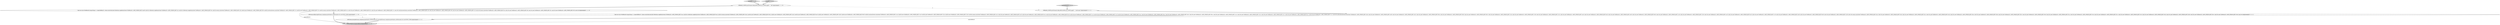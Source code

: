 digraph {
3 [style = filled, label = "runTestWithDriver(expectedResult)@@@6@@@['1', '1', '1']", fillcolor = lightgray, shape = ellipse image = "AAA0AAABBB1BBB"];
0 [style = filled, label = "STREAMS_CONFIG.put(StreamsConfig.APPLICATION_ID_CONFIG,appID + \"-left\")@@@3@@@['1', '1', '0']", fillcolor = white, shape = ellipse image = "AAA0AAABBB1BBB"];
2 [style = filled, label = "final List<List<TestRecord<Long,String>>> expectedResult = Arrays.asList(null,null,Collections.singletonList(new TestRecord<>(ANY_UNIQUE_KEY,\"A-null\",null,3L)),Collections.singletonList(new TestRecord<>(ANY_UNIQUE_KEY,\"A-a\",null,4L)),Collections.singletonList(new TestRecord<>(ANY_UNIQUE_KEY,\"B-a\",null,5L)),Arrays.asList(new TestRecord<>(ANY_UNIQUE_KEY,\"A-b\",null,6L),new TestRecord<>(ANY_UNIQUE_KEY,\"B-b\",null,6L)),null,null,Arrays.asList(new TestRecord<>(ANY_UNIQUE_KEY,\"C-a\",null,9L),new TestRecord<>(ANY_UNIQUE_KEY,\"C-b\",null,9L)),Arrays.asList(new TestRecord<>(ANY_UNIQUE_KEY,\"A-c\",null,10L),new TestRecord<>(ANY_UNIQUE_KEY,\"B-c\",null,10L),new TestRecord<>(ANY_UNIQUE_KEY,\"C-c\",null,10L)),null,null,null,Arrays.asList(new TestRecord<>(ANY_UNIQUE_KEY,\"A-d\",null,14L),new TestRecord<>(ANY_UNIQUE_KEY,\"B-d\",null,14L),new TestRecord<>(ANY_UNIQUE_KEY,\"C-d\",null,14L)),Arrays.asList(new TestRecord<>(ANY_UNIQUE_KEY,\"D-a\",null,15L),new TestRecord<>(ANY_UNIQUE_KEY,\"D-b\",null,15L),new TestRecord<>(ANY_UNIQUE_KEY,\"D-c\",null,15L),new TestRecord<>(ANY_UNIQUE_KEY,\"D-d\",null,15L)))@@@4@@@['1', '1', '0']", fillcolor = white, shape = ellipse image = "AAA0AAABBB1BBB"];
5 [style = filled, label = "testLeft['0', '1', '0']", fillcolor = lightgray, shape = diamond image = "AAA0AAABBB2BBB"];
7 [style = filled, label = "testMultiInner['0', '0', '1']", fillcolor = lightgray, shape = diamond image = "AAA0AAABBB3BBB"];
1 [style = filled, label = "leftStream.leftJoin(rightStream,valueJoiner,JoinWindows.of(ofSeconds(10))).to(OUTPUT_TOPIC)@@@5@@@['1', '1', '0']", fillcolor = white, shape = ellipse image = "AAA0AAABBB1BBB"];
4 [style = filled, label = "testLeft['1', '0', '0']", fillcolor = lightgray, shape = diamond image = "AAA0AAABBB1BBB"];
8 [style = filled, label = "final List<List<TestRecord<Long,String>>> expectedResult = Arrays.asList(null,null,null,Collections.singletonList(new TestRecord<>(ANY_UNIQUE_KEY,\"A-a-a\",null,4L)),Collections.singletonList(new TestRecord<>(ANY_UNIQUE_KEY,\"B-a-a\",null,5L)),Arrays.asList(new TestRecord<>(ANY_UNIQUE_KEY,\"A-b-a\",null,6L),new TestRecord<>(ANY_UNIQUE_KEY,\"B-b-a\",null,6L),new TestRecord<>(ANY_UNIQUE_KEY,\"A-a-b\",null,6L),new TestRecord<>(ANY_UNIQUE_KEY,\"B-a-b\",null,6L),new TestRecord<>(ANY_UNIQUE_KEY,\"A-b-b\",null,6L),new TestRecord<>(ANY_UNIQUE_KEY,\"B-b-b\",null,6L)),null,null,Arrays.asList(new TestRecord<>(ANY_UNIQUE_KEY,\"C-a-a\",null,9L),new TestRecord<>(ANY_UNIQUE_KEY,\"C-a-b\",null,9L),new TestRecord<>(ANY_UNIQUE_KEY,\"C-b-a\",null,9L),new TestRecord<>(ANY_UNIQUE_KEY,\"C-b-b\",null,9L)),Arrays.asList(new TestRecord<>(ANY_UNIQUE_KEY,\"A-c-a\",null,10L),new TestRecord<>(ANY_UNIQUE_KEY,\"A-c-b\",null,10L),new TestRecord<>(ANY_UNIQUE_KEY,\"B-c-a\",null,10L),new TestRecord<>(ANY_UNIQUE_KEY,\"B-c-b\",null,10L),new TestRecord<>(ANY_UNIQUE_KEY,\"C-c-a\",null,10L),new TestRecord<>(ANY_UNIQUE_KEY,\"C-c-b\",null,10L),new TestRecord<>(ANY_UNIQUE_KEY,\"A-a-c\",null,10L),new TestRecord<>(ANY_UNIQUE_KEY,\"B-a-c\",null,10L),new TestRecord<>(ANY_UNIQUE_KEY,\"A-b-c\",null,10L),new TestRecord<>(ANY_UNIQUE_KEY,\"B-b-c\",null,10L),new TestRecord<>(ANY_UNIQUE_KEY,\"C-a-c\",null,10L),new TestRecord<>(ANY_UNIQUE_KEY,\"C-b-c\",null,10L),new TestRecord<>(ANY_UNIQUE_KEY,\"A-c-c\",null,10L),new TestRecord<>(ANY_UNIQUE_KEY,\"B-c-c\",null,10L),new TestRecord<>(ANY_UNIQUE_KEY,\"C-c-c\",null,10L)),null,null,null,Arrays.asList(new TestRecord<>(ANY_UNIQUE_KEY,\"A-d-a\",null,14L),new TestRecord<>(ANY_UNIQUE_KEY,\"A-d-b\",null,14L),new TestRecord<>(ANY_UNIQUE_KEY,\"A-d-c\",null,14L),new TestRecord<>(ANY_UNIQUE_KEY,\"B-d-a\",null,14L),new TestRecord<>(ANY_UNIQUE_KEY,\"B-d-b\",null,14L),new TestRecord<>(ANY_UNIQUE_KEY,\"B-d-c\",null,14L),new TestRecord<>(ANY_UNIQUE_KEY,\"C-d-a\",null,14L),new TestRecord<>(ANY_UNIQUE_KEY,\"C-d-b\",null,14L),new TestRecord<>(ANY_UNIQUE_KEY,\"C-d-c\",null,14L),new TestRecord<>(ANY_UNIQUE_KEY,\"A-a-d\",null,14L),new TestRecord<>(ANY_UNIQUE_KEY,\"B-a-d\",null,14L),new TestRecord<>(ANY_UNIQUE_KEY,\"A-b-d\",null,14L),new TestRecord<>(ANY_UNIQUE_KEY,\"B-b-d\",null,14L),new TestRecord<>(ANY_UNIQUE_KEY,\"C-a-d\",null,14L),new TestRecord<>(ANY_UNIQUE_KEY,\"C-b-d\",null,14L),new TestRecord<>(ANY_UNIQUE_KEY,\"A-c-d\",null,14L),new TestRecord<>(ANY_UNIQUE_KEY,\"B-c-d\",null,14L),new TestRecord<>(ANY_UNIQUE_KEY,\"C-c-d\",null,14L),new TestRecord<>(ANY_UNIQUE_KEY,\"A-d-d\",null,14L),new TestRecord<>(ANY_UNIQUE_KEY,\"B-d-d\",null,14L),new TestRecord<>(ANY_UNIQUE_KEY,\"C-d-d\",null,14L)),Arrays.asList(new TestRecord<>(ANY_UNIQUE_KEY,\"D-a-a\",null,15L),new TestRecord<>(ANY_UNIQUE_KEY,\"D-a-b\",null,15L),new TestRecord<>(ANY_UNIQUE_KEY,\"D-a-c\",null,15L),new TestRecord<>(ANY_UNIQUE_KEY,\"D-a-d\",null,15L),new TestRecord<>(ANY_UNIQUE_KEY,\"D-b-a\",null,15L),new TestRecord<>(ANY_UNIQUE_KEY,\"D-b-b\",null,15L),new TestRecord<>(ANY_UNIQUE_KEY,\"D-b-c\",null,15L),new TestRecord<>(ANY_UNIQUE_KEY,\"D-b-d\",null,15L),new TestRecord<>(ANY_UNIQUE_KEY,\"D-c-a\",null,15L),new TestRecord<>(ANY_UNIQUE_KEY,\"D-c-b\",null,15L),new TestRecord<>(ANY_UNIQUE_KEY,\"D-c-c\",null,15L),new TestRecord<>(ANY_UNIQUE_KEY,\"D-c-d\",null,15L),new TestRecord<>(ANY_UNIQUE_KEY,\"D-d-a\",null,15L),new TestRecord<>(ANY_UNIQUE_KEY,\"D-d-b\",null,15L),new TestRecord<>(ANY_UNIQUE_KEY,\"D-d-c\",null,15L),new TestRecord<>(ANY_UNIQUE_KEY,\"D-d-d\",null,15L)))@@@4@@@['0', '0', '1']", fillcolor = white, shape = ellipse image = "AAA0AAABBB3BBB"];
6 [style = filled, label = "leftStream.join(rightStream,valueJoiner,JoinWindows.of(ofSeconds(10))).join(rightStream,valueJoiner,JoinWindows.of(ofSeconds(10))).to(OUTPUT_TOPIC)@@@5@@@['0', '0', '1']", fillcolor = white, shape = ellipse image = "AAA0AAABBB3BBB"];
9 [style = filled, label = "STREAMS_CONFIG.put(StreamsConfig.APPLICATION_ID_CONFIG,appID + \"-multi-inner\")@@@3@@@['0', '0', '1']", fillcolor = white, shape = ellipse image = "AAA0AAABBB3BBB"];
1->3 [style = bold, label=""];
7->9 [style = bold, label=""];
6->3 [style = bold, label=""];
8->6 [style = bold, label=""];
0->9 [style = dashed, label="0"];
5->0 [style = bold, label=""];
2->3 [style = solid, label="expectedResult"];
9->8 [style = bold, label=""];
1->6 [style = dashed, label="0"];
2->1 [style = bold, label=""];
8->3 [style = solid, label="expectedResult"];
4->0 [style = bold, label=""];
0->2 [style = bold, label=""];
}
